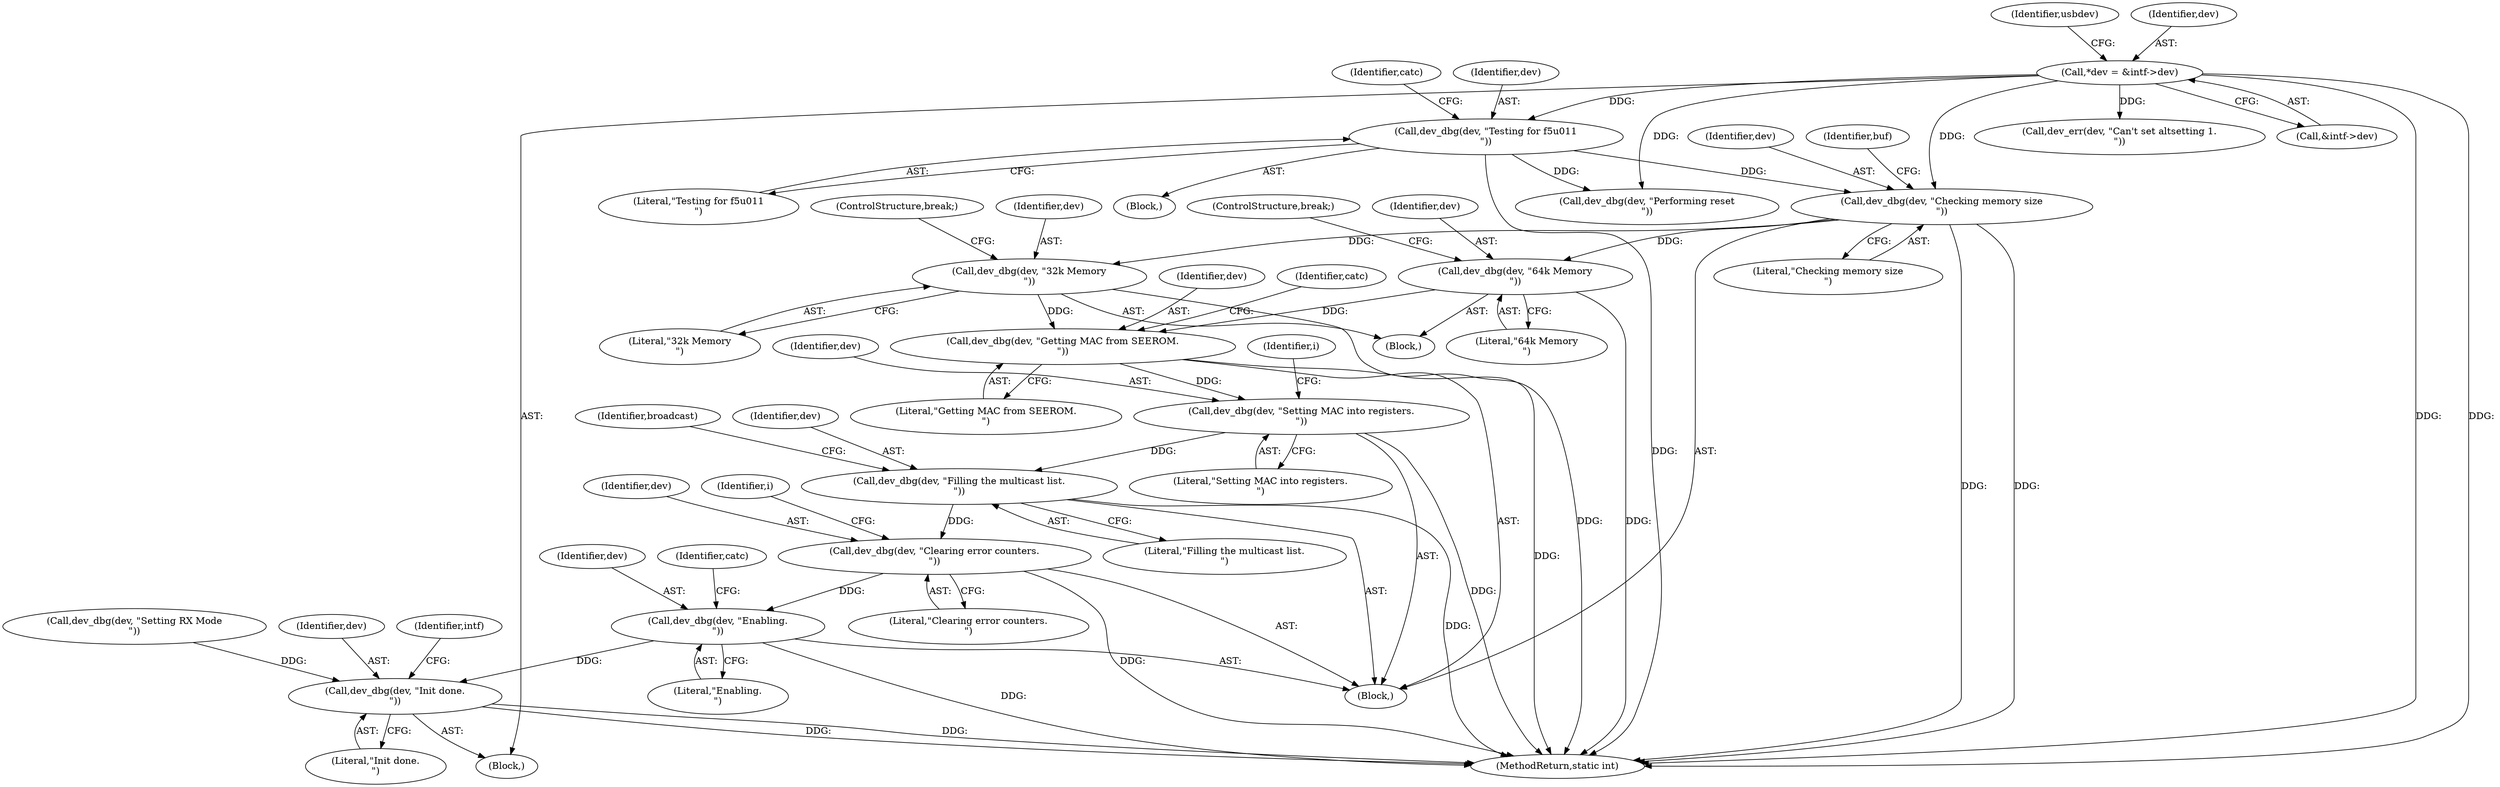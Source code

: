 digraph "0_linux_2d6a0e9de03ee658a9adc3bfb2f0ca55dff1e478@pointer" {
"1000524" [label="(Call,dev_dbg(dev, \"Clearing error counters.\n\"))"];
"1000500" [label="(Call,dev_dbg(dev, \"Filling the multicast list.\n\"))"];
"1000478" [label="(Call,dev_dbg(dev, \"Setting MAC into registers.\n\"))"];
"1000470" [label="(Call,dev_dbg(dev, \"Getting MAC from SEEROM.\n\"))"];
"1000464" [label="(Call,dev_dbg(dev, \"32k Memory\n\"))"];
"1000391" [label="(Call,dev_dbg(dev, \"Checking memory size\n\"))"];
"1000106" [label="(Call,*dev = &intf->dev)"];
"1000303" [label="(Call,dev_dbg(dev, \"Testing for f5u011\n\"))"];
"1000444" [label="(Call,dev_dbg(dev, \"64k Memory\n\"))"];
"1000547" [label="(Call,dev_dbg(dev, \"Enabling.\n\"))"];
"1000614" [label="(Call,dev_dbg(dev, \"Init done.\n\"))"];
"1000465" [label="(Identifier,dev)"];
"1000472" [label="(Literal,\"Getting MAC from SEEROM.\n\")"];
"1000614" [label="(Call,dev_dbg(dev, \"Init done.\n\"))"];
"1000308" [label="(Identifier,catc)"];
"1000305" [label="(Literal,\"Testing for f5u011\n\")"];
"1000478" [label="(Call,dev_dbg(dev, \"Setting MAC into registers.\n\"))"];
"1000467" [label="(ControlStructure,break;)"];
"1000618" [label="(Identifier,intf)"];
"1000504" [label="(Identifier,broadcast)"];
"1000616" [label="(Literal,\"Init done.\n\")"];
"1000303" [label="(Call,dev_dbg(dev, \"Testing for f5u011\n\"))"];
"1000588" [label="(Call,dev_dbg(dev, \"Setting RX Mode\n\"))"];
"1000500" [label="(Call,dev_dbg(dev, \"Filling the multicast list.\n\"))"];
"1000483" [label="(Identifier,i)"];
"1000466" [label="(Literal,\"32k Memory\n\")"];
"1000660" [label="(MethodReturn,static int)"];
"1000525" [label="(Identifier,dev)"];
"1000446" [label="(Literal,\"64k Memory\n\")"];
"1000302" [label="(Block,)"];
"1000474" [label="(Identifier,catc)"];
"1000479" [label="(Identifier,dev)"];
"1000393" [label="(Literal,\"Checking memory size\n\")"];
"1000392" [label="(Identifier,dev)"];
"1000304" [label="(Identifier,dev)"];
"1000551" [label="(Identifier,catc)"];
"1000548" [label="(Identifier,dev)"];
"1000480" [label="(Literal,\"Setting MAC into registers.\n\")"];
"1000529" [label="(Identifier,i)"];
"1000388" [label="(Block,)"];
"1000114" [label="(Identifier,usbdev)"];
"1000578" [label="(Call,dev_dbg(dev, \"Performing reset\n\"))"];
"1000395" [label="(Identifier,buf)"];
"1000107" [label="(Identifier,dev)"];
"1000464" [label="(Call,dev_dbg(dev, \"32k Memory\n\"))"];
"1000391" [label="(Call,dev_dbg(dev, \"Checking memory size\n\"))"];
"1000526" [label="(Literal,\"Clearing error counters.\n\")"];
"1000444" [label="(Call,dev_dbg(dev, \"64k Memory\n\"))"];
"1000104" [label="(Block,)"];
"1000547" [label="(Call,dev_dbg(dev, \"Enabling.\n\"))"];
"1000106" [label="(Call,*dev = &intf->dev)"];
"1000549" [label="(Literal,\"Enabling.\n\")"];
"1000524" [label="(Call,dev_dbg(dev, \"Clearing error counters.\n\"))"];
"1000501" [label="(Identifier,dev)"];
"1000470" [label="(Call,dev_dbg(dev, \"Getting MAC from SEEROM.\n\"))"];
"1000134" [label="(Call,dev_err(dev, \"Can't set altsetting 1.\n\"))"];
"1000434" [label="(Block,)"];
"1000615" [label="(Identifier,dev)"];
"1000445" [label="(Identifier,dev)"];
"1000471" [label="(Identifier,dev)"];
"1000108" [label="(Call,&intf->dev)"];
"1000502" [label="(Literal,\"Filling the multicast list.\n\")"];
"1000447" [label="(ControlStructure,break;)"];
"1000524" -> "1000388"  [label="AST: "];
"1000524" -> "1000526"  [label="CFG: "];
"1000525" -> "1000524"  [label="AST: "];
"1000526" -> "1000524"  [label="AST: "];
"1000529" -> "1000524"  [label="CFG: "];
"1000524" -> "1000660"  [label="DDG: "];
"1000500" -> "1000524"  [label="DDG: "];
"1000524" -> "1000547"  [label="DDG: "];
"1000500" -> "1000388"  [label="AST: "];
"1000500" -> "1000502"  [label="CFG: "];
"1000501" -> "1000500"  [label="AST: "];
"1000502" -> "1000500"  [label="AST: "];
"1000504" -> "1000500"  [label="CFG: "];
"1000500" -> "1000660"  [label="DDG: "];
"1000478" -> "1000500"  [label="DDG: "];
"1000478" -> "1000388"  [label="AST: "];
"1000478" -> "1000480"  [label="CFG: "];
"1000479" -> "1000478"  [label="AST: "];
"1000480" -> "1000478"  [label="AST: "];
"1000483" -> "1000478"  [label="CFG: "];
"1000478" -> "1000660"  [label="DDG: "];
"1000470" -> "1000478"  [label="DDG: "];
"1000470" -> "1000388"  [label="AST: "];
"1000470" -> "1000472"  [label="CFG: "];
"1000471" -> "1000470"  [label="AST: "];
"1000472" -> "1000470"  [label="AST: "];
"1000474" -> "1000470"  [label="CFG: "];
"1000470" -> "1000660"  [label="DDG: "];
"1000464" -> "1000470"  [label="DDG: "];
"1000444" -> "1000470"  [label="DDG: "];
"1000464" -> "1000434"  [label="AST: "];
"1000464" -> "1000466"  [label="CFG: "];
"1000465" -> "1000464"  [label="AST: "];
"1000466" -> "1000464"  [label="AST: "];
"1000467" -> "1000464"  [label="CFG: "];
"1000464" -> "1000660"  [label="DDG: "];
"1000391" -> "1000464"  [label="DDG: "];
"1000391" -> "1000388"  [label="AST: "];
"1000391" -> "1000393"  [label="CFG: "];
"1000392" -> "1000391"  [label="AST: "];
"1000393" -> "1000391"  [label="AST: "];
"1000395" -> "1000391"  [label="CFG: "];
"1000391" -> "1000660"  [label="DDG: "];
"1000391" -> "1000660"  [label="DDG: "];
"1000106" -> "1000391"  [label="DDG: "];
"1000303" -> "1000391"  [label="DDG: "];
"1000391" -> "1000444"  [label="DDG: "];
"1000106" -> "1000104"  [label="AST: "];
"1000106" -> "1000108"  [label="CFG: "];
"1000107" -> "1000106"  [label="AST: "];
"1000108" -> "1000106"  [label="AST: "];
"1000114" -> "1000106"  [label="CFG: "];
"1000106" -> "1000660"  [label="DDG: "];
"1000106" -> "1000660"  [label="DDG: "];
"1000106" -> "1000134"  [label="DDG: "];
"1000106" -> "1000303"  [label="DDG: "];
"1000106" -> "1000578"  [label="DDG: "];
"1000303" -> "1000302"  [label="AST: "];
"1000303" -> "1000305"  [label="CFG: "];
"1000304" -> "1000303"  [label="AST: "];
"1000305" -> "1000303"  [label="AST: "];
"1000308" -> "1000303"  [label="CFG: "];
"1000303" -> "1000660"  [label="DDG: "];
"1000303" -> "1000578"  [label="DDG: "];
"1000444" -> "1000434"  [label="AST: "];
"1000444" -> "1000446"  [label="CFG: "];
"1000445" -> "1000444"  [label="AST: "];
"1000446" -> "1000444"  [label="AST: "];
"1000447" -> "1000444"  [label="CFG: "];
"1000444" -> "1000660"  [label="DDG: "];
"1000547" -> "1000388"  [label="AST: "];
"1000547" -> "1000549"  [label="CFG: "];
"1000548" -> "1000547"  [label="AST: "];
"1000549" -> "1000547"  [label="AST: "];
"1000551" -> "1000547"  [label="CFG: "];
"1000547" -> "1000660"  [label="DDG: "];
"1000547" -> "1000614"  [label="DDG: "];
"1000614" -> "1000104"  [label="AST: "];
"1000614" -> "1000616"  [label="CFG: "];
"1000615" -> "1000614"  [label="AST: "];
"1000616" -> "1000614"  [label="AST: "];
"1000618" -> "1000614"  [label="CFG: "];
"1000614" -> "1000660"  [label="DDG: "];
"1000614" -> "1000660"  [label="DDG: "];
"1000588" -> "1000614"  [label="DDG: "];
}
